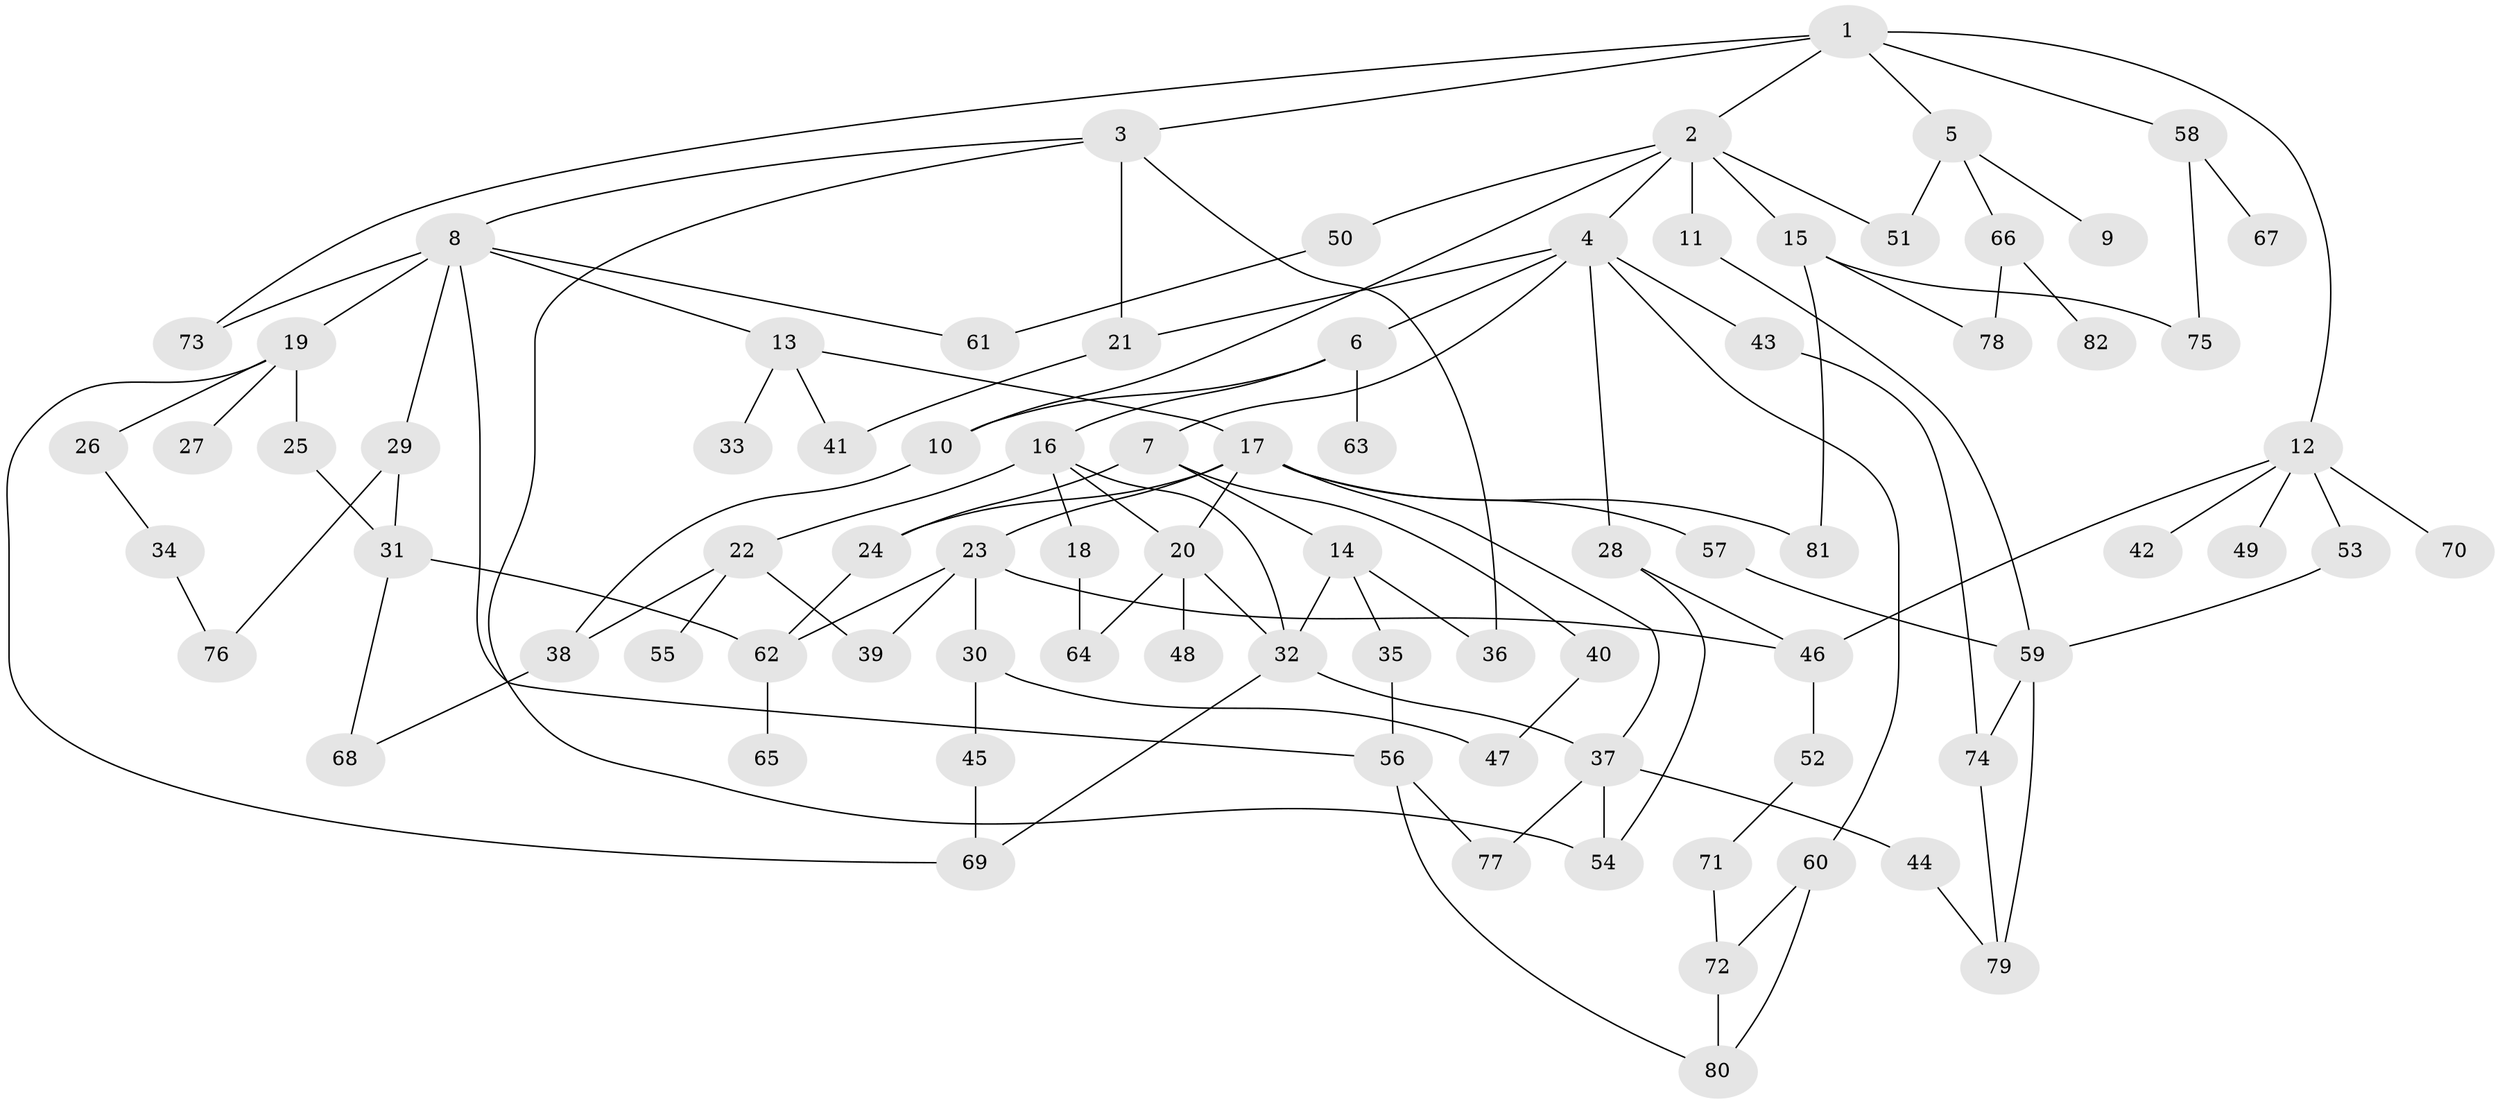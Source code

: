 // coarse degree distribution, {10: 0.01818181818181818, 9: 0.03636363636363636, 6: 0.03636363636363636, 4: 0.12727272727272726, 7: 0.05454545454545454, 1: 0.16363636363636364, 2: 0.3090909090909091, 5: 0.07272727272727272, 3: 0.18181818181818182}
// Generated by graph-tools (version 1.1) at 2025/23/03/03/25 07:23:32]
// undirected, 82 vertices, 121 edges
graph export_dot {
graph [start="1"]
  node [color=gray90,style=filled];
  1;
  2;
  3;
  4;
  5;
  6;
  7;
  8;
  9;
  10;
  11;
  12;
  13;
  14;
  15;
  16;
  17;
  18;
  19;
  20;
  21;
  22;
  23;
  24;
  25;
  26;
  27;
  28;
  29;
  30;
  31;
  32;
  33;
  34;
  35;
  36;
  37;
  38;
  39;
  40;
  41;
  42;
  43;
  44;
  45;
  46;
  47;
  48;
  49;
  50;
  51;
  52;
  53;
  54;
  55;
  56;
  57;
  58;
  59;
  60;
  61;
  62;
  63;
  64;
  65;
  66;
  67;
  68;
  69;
  70;
  71;
  72;
  73;
  74;
  75;
  76;
  77;
  78;
  79;
  80;
  81;
  82;
  1 -- 2;
  1 -- 3;
  1 -- 5;
  1 -- 12;
  1 -- 58;
  1 -- 73;
  2 -- 4;
  2 -- 11;
  2 -- 15;
  2 -- 50;
  2 -- 51;
  2 -- 10;
  3 -- 8;
  3 -- 21;
  3 -- 36;
  3 -- 54;
  4 -- 6;
  4 -- 7;
  4 -- 28;
  4 -- 43;
  4 -- 60;
  4 -- 21;
  5 -- 9;
  5 -- 51;
  5 -- 66;
  6 -- 10;
  6 -- 16;
  6 -- 63;
  7 -- 14;
  7 -- 24;
  7 -- 40;
  8 -- 13;
  8 -- 19;
  8 -- 29;
  8 -- 73;
  8 -- 61;
  8 -- 56;
  10 -- 38;
  11 -- 59;
  12 -- 42;
  12 -- 46;
  12 -- 49;
  12 -- 53;
  12 -- 70;
  13 -- 17;
  13 -- 33;
  13 -- 41;
  14 -- 35;
  14 -- 32;
  14 -- 36;
  15 -- 75;
  15 -- 81;
  15 -- 78;
  16 -- 18;
  16 -- 20;
  16 -- 22;
  16 -- 32;
  17 -- 23;
  17 -- 37;
  17 -- 57;
  17 -- 20;
  17 -- 81;
  17 -- 24;
  18 -- 64;
  19 -- 25;
  19 -- 26;
  19 -- 27;
  19 -- 69;
  20 -- 48;
  20 -- 64;
  20 -- 32;
  21 -- 41;
  22 -- 38;
  22 -- 39;
  22 -- 55;
  23 -- 30;
  23 -- 39;
  23 -- 46;
  23 -- 62;
  24 -- 62;
  25 -- 31;
  26 -- 34;
  28 -- 46;
  28 -- 54;
  29 -- 76;
  29 -- 31;
  30 -- 45;
  30 -- 47;
  31 -- 68;
  31 -- 62;
  32 -- 37;
  32 -- 69;
  34 -- 76;
  35 -- 56;
  37 -- 44;
  37 -- 54;
  37 -- 77;
  38 -- 68;
  40 -- 47;
  43 -- 74;
  44 -- 79;
  45 -- 69;
  46 -- 52;
  50 -- 61;
  52 -- 71;
  53 -- 59;
  56 -- 77;
  56 -- 80;
  57 -- 59;
  58 -- 67;
  58 -- 75;
  59 -- 74;
  59 -- 79;
  60 -- 80;
  60 -- 72;
  62 -- 65;
  66 -- 78;
  66 -- 82;
  71 -- 72;
  72 -- 80;
  74 -- 79;
}
